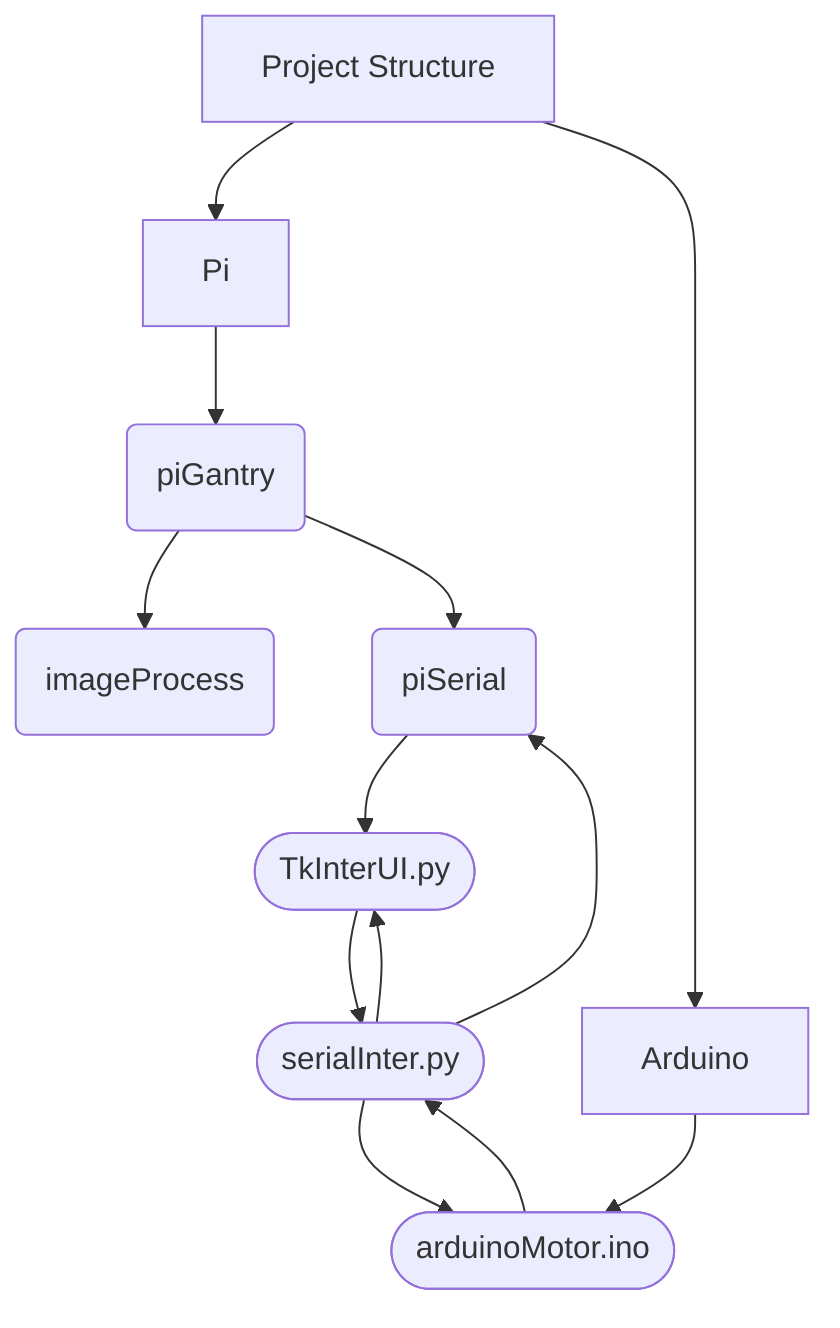 graph TD
  ganrob[Project Structure] --> Pi
  ganrob --> Arduino

  Pi --> B(piGantry)
  B --> C(imageProcess)
  B --> D(piSerial)


  E([serialInter.py]) --> D
  D --> F([TkInterUI.py])
  F --> E
  E --> F
  E --> loco

  Arduino --> loco([arduinoMotor.ino])
  loco --> E